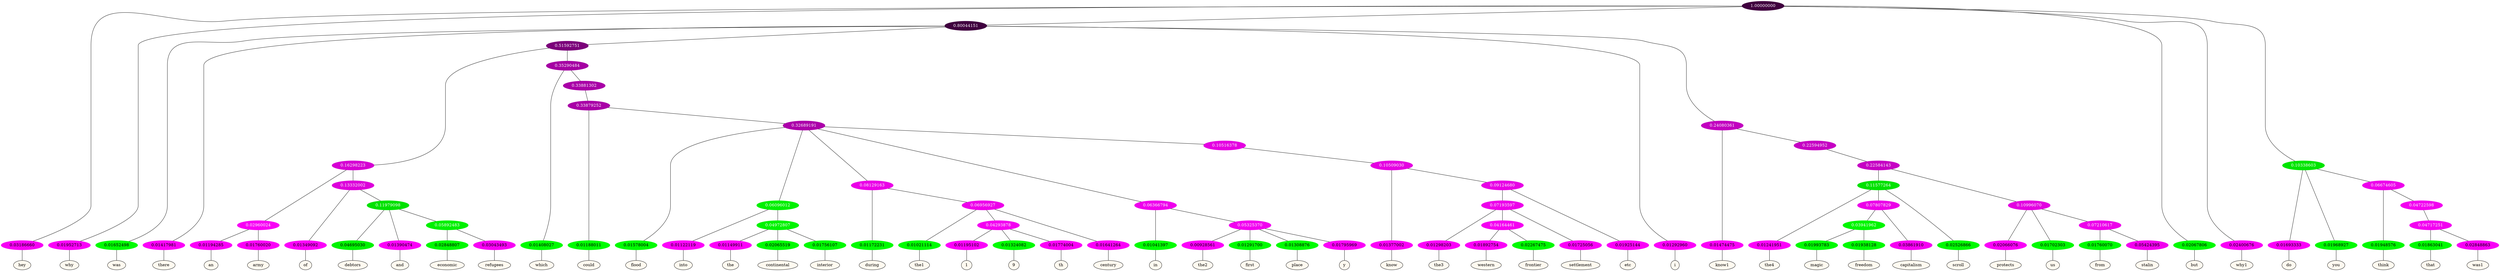 graph {
	node [format=png height=0.15 nodesep=0.001 ordering=out overlap=prism overlap_scaling=0.01 ranksep=0.001 ratio=0.2 style=filled width=0.15]
	{
		rank=same
		a_w_1 [label=hey color=black fillcolor=floralwhite style="filled,solid"]
		a_w_2 [label=why color=black fillcolor=floralwhite style="filled,solid"]
		a_w_7 [label=was color=black fillcolor=floralwhite style="filled,solid"]
		a_w_8 [label=there color=black fillcolor=floralwhite style="filled,solid"]
		a_w_27 [label=an color=black fillcolor=floralwhite style="filled,solid"]
		a_w_28 [label=army color=black fillcolor=floralwhite style="filled,solid"]
		a_w_29 [label=of color=black fillcolor=floralwhite style="filled,solid"]
		a_w_36 [label=debtors color=black fillcolor=floralwhite style="filled,solid"]
		a_w_37 [label=and color=black fillcolor=floralwhite style="filled,solid"]
		a_w_47 [label=economic color=black fillcolor=floralwhite style="filled,solid"]
		a_w_48 [label=refugees color=black fillcolor=floralwhite style="filled,solid"]
		a_w_23 [label=which color=black fillcolor=floralwhite style="filled,solid"]
		a_w_39 [label=could color=black fillcolor=floralwhite style="filled,solid"]
		a_w_49 [label=flood color=black fillcolor=floralwhite style="filled,solid"]
		a_w_58 [label=into color=black fillcolor=floralwhite style="filled,solid"]
		a_w_67 [label=the color=black fillcolor=floralwhite style="filled,solid"]
		a_w_68 [label=continental color=black fillcolor=floralwhite style="filled,solid"]
		a_w_69 [label=interior color=black fillcolor=floralwhite style="filled,solid"]
		a_w_60 [label=during color=black fillcolor=floralwhite style="filled,solid"]
		a_w_70 [label=the1 color=black fillcolor=floralwhite style="filled,solid"]
		a_w_79 [label=1 color=black fillcolor=floralwhite style="filled,solid"]
		a_w_80 [label=9 color=black fillcolor=floralwhite style="filled,solid"]
		a_w_81 [label=th color=black fillcolor=floralwhite style="filled,solid"]
		a_w_72 [label=century color=black fillcolor=floralwhite style="filled,solid"]
		a_w_62 [label=in color=black fillcolor=floralwhite style="filled,solid"]
		a_w_73 [label=the2 color=black fillcolor=floralwhite style="filled,solid"]
		a_w_74 [label=first color=black fillcolor=floralwhite style="filled,solid"]
		a_w_75 [label=place color=black fillcolor=floralwhite style="filled,solid"]
		a_w_76 [label=y color=black fillcolor=floralwhite style="filled,solid"]
		a_w_77 [label=know color=black fillcolor=floralwhite style="filled,solid"]
		a_w_84 [label=the3 color=black fillcolor=floralwhite style="filled,solid"]
		a_w_87 [label=western color=black fillcolor=floralwhite style="filled,solid"]
		a_w_88 [label=frontier color=black fillcolor=floralwhite style="filled,solid"]
		a_w_86 [label=settlement color=black fillcolor=floralwhite style="filled,solid"]
		a_w_83 [label=etc color=black fillcolor=floralwhite style="filled,solid"]
		a_w_10 [label=i color=black fillcolor=floralwhite style="filled,solid"]
		a_w_17 [label=know1 color=black fillcolor=floralwhite style="filled,solid"]
		a_w_41 [label=the4 color=black fillcolor=floralwhite style="filled,solid"]
		a_w_65 [label=magic color=black fillcolor=floralwhite style="filled,solid"]
		a_w_66 [label=freedom color=black fillcolor=floralwhite style="filled,solid"]
		a_w_55 [label=capitalism color=black fillcolor=floralwhite style="filled,solid"]
		a_w_43 [label=scroll color=black fillcolor=floralwhite style="filled,solid"]
		a_w_44 [label=protects color=black fillcolor=floralwhite style="filled,solid"]
		a_w_45 [label=us color=black fillcolor=floralwhite style="filled,solid"]
		a_w_56 [label=from color=black fillcolor=floralwhite style="filled,solid"]
		a_w_57 [label=stalin color=black fillcolor=floralwhite style="filled,solid"]
		a_w_4 [label=but color=black fillcolor=floralwhite style="filled,solid"]
		a_w_5 [label=why1 color=black fillcolor=floralwhite style="filled,solid"]
		a_w_12 [label=do color=black fillcolor=floralwhite style="filled,solid"]
		a_w_13 [label=you color=black fillcolor=floralwhite style="filled,solid"]
		a_w_19 [label=think color=black fillcolor=floralwhite style="filled,solid"]
		a_w_34 [label=that color=black fillcolor=floralwhite style="filled,solid"]
		a_w_35 [label=was1 color=black fillcolor=floralwhite style="filled,solid"]
	}
	a_n_1 -- a_w_1
	a_n_2 -- a_w_2
	a_n_7 -- a_w_7
	a_n_8 -- a_w_8
	a_n_27 -- a_w_27
	a_n_28 -- a_w_28
	a_n_29 -- a_w_29
	a_n_36 -- a_w_36
	a_n_37 -- a_w_37
	a_n_47 -- a_w_47
	a_n_48 -- a_w_48
	a_n_23 -- a_w_23
	a_n_39 -- a_w_39
	a_n_49 -- a_w_49
	a_n_58 -- a_w_58
	a_n_67 -- a_w_67
	a_n_68 -- a_w_68
	a_n_69 -- a_w_69
	a_n_60 -- a_w_60
	a_n_70 -- a_w_70
	a_n_79 -- a_w_79
	a_n_80 -- a_w_80
	a_n_81 -- a_w_81
	a_n_72 -- a_w_72
	a_n_62 -- a_w_62
	a_n_73 -- a_w_73
	a_n_74 -- a_w_74
	a_n_75 -- a_w_75
	a_n_76 -- a_w_76
	a_n_77 -- a_w_77
	a_n_84 -- a_w_84
	a_n_87 -- a_w_87
	a_n_88 -- a_w_88
	a_n_86 -- a_w_86
	a_n_83 -- a_w_83
	a_n_10 -- a_w_10
	a_n_17 -- a_w_17
	a_n_41 -- a_w_41
	a_n_65 -- a_w_65
	a_n_66 -- a_w_66
	a_n_55 -- a_w_55
	a_n_43 -- a_w_43
	a_n_44 -- a_w_44
	a_n_45 -- a_w_45
	a_n_56 -- a_w_56
	a_n_57 -- a_w_57
	a_n_4 -- a_w_4
	a_n_5 -- a_w_5
	a_n_12 -- a_w_12
	a_n_13 -- a_w_13
	a_n_19 -- a_w_19
	a_n_34 -- a_w_34
	a_n_35 -- a_w_35
	{
		rank=same
		a_n_1 [label=0.03186660 color="0.835 1.000 0.968" fontcolor=black]
		a_n_2 [label=0.01952713 color="0.835 1.000 0.980" fontcolor=black]
		a_n_7 [label=0.01652498 color="0.334 1.000 0.983" fontcolor=black]
		a_n_8 [label=0.01417981 color="0.835 1.000 0.986" fontcolor=black]
		a_n_27 [label=0.01194285 color="0.835 1.000 0.988" fontcolor=black]
		a_n_28 [label=0.01760020 color="0.835 1.000 0.982" fontcolor=black]
		a_n_29 [label=0.01349092 color="0.835 1.000 0.987" fontcolor=black]
		a_n_36 [label=0.04695030 color="0.334 1.000 0.953" fontcolor=black]
		a_n_37 [label=0.01390474 color="0.835 1.000 0.986" fontcolor=black]
		a_n_47 [label=0.02848807 color="0.334 1.000 0.972" fontcolor=black]
		a_n_48 [label=0.03043493 color="0.835 1.000 0.970" fontcolor=black]
		a_n_23 [label=0.01408027 color="0.334 1.000 0.986" fontcolor=black]
		a_n_39 [label=0.01188011 color="0.334 1.000 0.988" fontcolor=black]
		a_n_49 [label=0.01578004 color="0.334 1.000 0.984" fontcolor=black]
		a_n_58 [label=0.01122119 color="0.835 1.000 0.989" fontcolor=black]
		a_n_67 [label=0.01149911 color="0.835 1.000 0.989" fontcolor=black]
		a_n_68 [label=0.02065519 color="0.334 1.000 0.979" fontcolor=black]
		a_n_69 [label=0.01756107 color="0.334 1.000 0.982" fontcolor=black]
		a_n_60 [label=0.01172231 color="0.334 1.000 0.988" fontcolor=black]
		a_n_70 [label=0.01021114 color="0.334 1.000 0.990" fontcolor=black]
		a_n_79 [label=0.01195102 color="0.835 1.000 0.988" fontcolor=black]
		a_n_80 [label=0.01324082 color="0.334 1.000 0.987" fontcolor=black]
		a_n_81 [label=0.01774004 color="0.835 1.000 0.982" fontcolor=black]
		a_n_72 [label=0.01641264 color="0.835 1.000 0.984" fontcolor=black]
		a_n_62 [label=0.01041397 color="0.334 1.000 0.990" fontcolor=black]
		a_n_73 [label=0.00928561 color="0.835 1.000 0.991" fontcolor=black]
		a_n_74 [label=0.01291700 color="0.334 1.000 0.987" fontcolor=black]
		a_n_75 [label=0.01308876 color="0.334 1.000 0.987" fontcolor=black]
		a_n_76 [label=0.01795969 color="0.835 1.000 0.982" fontcolor=black]
		a_n_77 [label=0.01377002 color="0.835 1.000 0.986" fontcolor=black]
		a_n_84 [label=0.01298203 color="0.835 1.000 0.987" fontcolor=black]
		a_n_87 [label=0.01892754 color="0.835 1.000 0.981" fontcolor=black]
		a_n_88 [label=0.02267475 color="0.334 1.000 0.977" fontcolor=black]
		a_n_86 [label=0.01725056 color="0.835 1.000 0.983" fontcolor=black]
		a_n_83 [label=0.01925144 color="0.835 1.000 0.981" fontcolor=black]
		a_n_10 [label=0.01292960 color="0.835 1.000 0.987" fontcolor=black]
		a_n_17 [label=0.01474475 color="0.835 1.000 0.985" fontcolor=black]
		a_n_41 [label=0.01241951 color="0.835 1.000 0.988" fontcolor=black]
		a_n_65 [label=0.01993783 color="0.334 1.000 0.980" fontcolor=black]
		a_n_66 [label=0.01938128 color="0.334 1.000 0.981" fontcolor=black]
		a_n_55 [label=0.03861910 color="0.835 1.000 0.961" fontcolor=black]
		a_n_43 [label=0.02526866 color="0.334 1.000 0.975" fontcolor=black]
		a_n_44 [label=0.02066076 color="0.835 1.000 0.979" fontcolor=black]
		a_n_45 [label=0.01702303 color="0.334 1.000 0.983" fontcolor=black]
		a_n_56 [label=0.01760070 color="0.334 1.000 0.982" fontcolor=black]
		a_n_57 [label=0.05424395 color="0.835 1.000 0.946" fontcolor=black]
		a_n_4 [label=0.02067806 color="0.334 1.000 0.979" fontcolor=black]
		a_n_5 [label=0.02400676 color="0.835 1.000 0.976" fontcolor=black]
		a_n_12 [label=0.01693333 color="0.835 1.000 0.983" fontcolor=black]
		a_n_13 [label=0.01968927 color="0.334 1.000 0.980" fontcolor=black]
		a_n_19 [label=0.01948576 color="0.334 1.000 0.981" fontcolor=black]
		a_n_34 [label=0.01863041 color="0.334 1.000 0.981" fontcolor=black]
		a_n_35 [label=0.02848863 color="0.835 1.000 0.972" fontcolor=black]
	}
	a_n_0 [label=1.00000000 color="0.835 1.000 0.250" fontcolor=grey99]
	a_n_0 -- a_n_1
	a_n_0 -- a_n_2
	a_n_3 [label=0.80044151 color="0.835 1.000 0.250" fontcolor=grey99]
	a_n_0 -- a_n_3
	a_n_0 -- a_n_4
	a_n_0 -- a_n_5
	a_n_6 [label=0.10338603 color="0.334 1.000 0.897" fontcolor=grey99]
	a_n_0 -- a_n_6
	a_n_3 -- a_n_7
	a_n_3 -- a_n_8
	a_n_9 [label=0.51592751 color="0.835 1.000 0.484" fontcolor=grey99]
	a_n_3 -- a_n_9
	a_n_3 -- a_n_10
	a_n_11 [label=0.24080361 color="0.835 1.000 0.759" fontcolor=grey99]
	a_n_3 -- a_n_11
	a_n_6 -- a_n_12
	a_n_6 -- a_n_13
	a_n_14 [label=0.06674605 color="0.835 1.000 0.933" fontcolor=grey99]
	a_n_6 -- a_n_14
	a_n_15 [label=0.16298223 color="0.835 1.000 0.837" fontcolor=grey99]
	a_n_9 -- a_n_15
	a_n_16 [label=0.35290484 color="0.835 1.000 0.647" fontcolor=grey99]
	a_n_9 -- a_n_16
	a_n_11 -- a_n_17
	a_n_18 [label=0.22594952 color="0.835 1.000 0.774" fontcolor=grey99]
	a_n_11 -- a_n_18
	a_n_14 -- a_n_19
	a_n_20 [label=0.04722598 color="0.835 1.000 0.953" fontcolor=grey99]
	a_n_14 -- a_n_20
	a_n_21 [label=0.02960024 color="0.835 1.000 0.970" fontcolor=grey99]
	a_n_15 -- a_n_21
	a_n_22 [label=0.13332002 color="0.835 1.000 0.867" fontcolor=grey99]
	a_n_15 -- a_n_22
	a_n_16 -- a_n_23
	a_n_24 [label=0.33881302 color="0.835 1.000 0.661" fontcolor=grey99]
	a_n_16 -- a_n_24
	a_n_25 [label=0.22584143 color="0.835 1.000 0.774" fontcolor=grey99]
	a_n_18 -- a_n_25
	a_n_26 [label=0.04717251 color="0.835 1.000 0.953" fontcolor=grey99]
	a_n_20 -- a_n_26
	a_n_21 -- a_n_27
	a_n_21 -- a_n_28
	a_n_22 -- a_n_29
	a_n_30 [label=0.11979098 color="0.334 1.000 0.880" fontcolor=grey99]
	a_n_22 -- a_n_30
	a_n_31 [label=0.33879252 color="0.835 1.000 0.661" fontcolor=grey99]
	a_n_24 -- a_n_31
	a_n_32 [label=0.11577264 color="0.334 1.000 0.884" fontcolor=grey99]
	a_n_25 -- a_n_32
	a_n_33 [label=0.10996070 color="0.835 1.000 0.890" fontcolor=grey99]
	a_n_25 -- a_n_33
	a_n_26 -- a_n_34
	a_n_26 -- a_n_35
	a_n_30 -- a_n_36
	a_n_30 -- a_n_37
	a_n_38 [label=0.05892483 color="0.334 1.000 0.941" fontcolor=grey99]
	a_n_30 -- a_n_38
	a_n_31 -- a_n_39
	a_n_40 [label=0.32689191 color="0.835 1.000 0.673" fontcolor=grey99]
	a_n_31 -- a_n_40
	a_n_32 -- a_n_41
	a_n_42 [label=0.07807829 color="0.835 1.000 0.922" fontcolor=grey99]
	a_n_32 -- a_n_42
	a_n_32 -- a_n_43
	a_n_33 -- a_n_44
	a_n_33 -- a_n_45
	a_n_46 [label=0.07210617 color="0.835 1.000 0.928" fontcolor=grey99]
	a_n_33 -- a_n_46
	a_n_38 -- a_n_47
	a_n_38 -- a_n_48
	a_n_40 -- a_n_49
	a_n_50 [label=0.06096012 color="0.334 1.000 0.939" fontcolor=grey99]
	a_n_40 -- a_n_50
	a_n_51 [label=0.08129163 color="0.835 1.000 0.919" fontcolor=grey99]
	a_n_40 -- a_n_51
	a_n_52 [label=0.06366794 color="0.835 1.000 0.936" fontcolor=grey99]
	a_n_40 -- a_n_52
	a_n_53 [label=0.10516378 color="0.835 1.000 0.895" fontcolor=grey99]
	a_n_40 -- a_n_53
	a_n_54 [label=0.03941962 color="0.334 1.000 0.961" fontcolor=grey99]
	a_n_42 -- a_n_54
	a_n_42 -- a_n_55
	a_n_46 -- a_n_56
	a_n_46 -- a_n_57
	a_n_50 -- a_n_58
	a_n_59 [label=0.04972807 color="0.334 1.000 0.950" fontcolor=grey99]
	a_n_50 -- a_n_59
	a_n_51 -- a_n_60
	a_n_61 [label=0.06956927 color="0.835 1.000 0.930" fontcolor=grey99]
	a_n_51 -- a_n_61
	a_n_52 -- a_n_62
	a_n_63 [label=0.05325370 color="0.835 1.000 0.947" fontcolor=grey99]
	a_n_52 -- a_n_63
	a_n_64 [label=0.10509030 color="0.835 1.000 0.895" fontcolor=grey99]
	a_n_53 -- a_n_64
	a_n_54 -- a_n_65
	a_n_54 -- a_n_66
	a_n_59 -- a_n_67
	a_n_59 -- a_n_68
	a_n_59 -- a_n_69
	a_n_61 -- a_n_70
	a_n_71 [label=0.04293878 color="0.835 1.000 0.957" fontcolor=grey99]
	a_n_61 -- a_n_71
	a_n_61 -- a_n_72
	a_n_63 -- a_n_73
	a_n_63 -- a_n_74
	a_n_63 -- a_n_75
	a_n_63 -- a_n_76
	a_n_64 -- a_n_77
	a_n_78 [label=0.09124680 color="0.835 1.000 0.909" fontcolor=grey99]
	a_n_64 -- a_n_78
	a_n_71 -- a_n_79
	a_n_71 -- a_n_80
	a_n_71 -- a_n_81
	a_n_82 [label=0.07193597 color="0.835 1.000 0.928" fontcolor=grey99]
	a_n_78 -- a_n_82
	a_n_78 -- a_n_83
	a_n_82 -- a_n_84
	a_n_85 [label=0.04164461 color="0.835 1.000 0.958" fontcolor=grey99]
	a_n_82 -- a_n_85
	a_n_82 -- a_n_86
	a_n_85 -- a_n_87
	a_n_85 -- a_n_88
}
